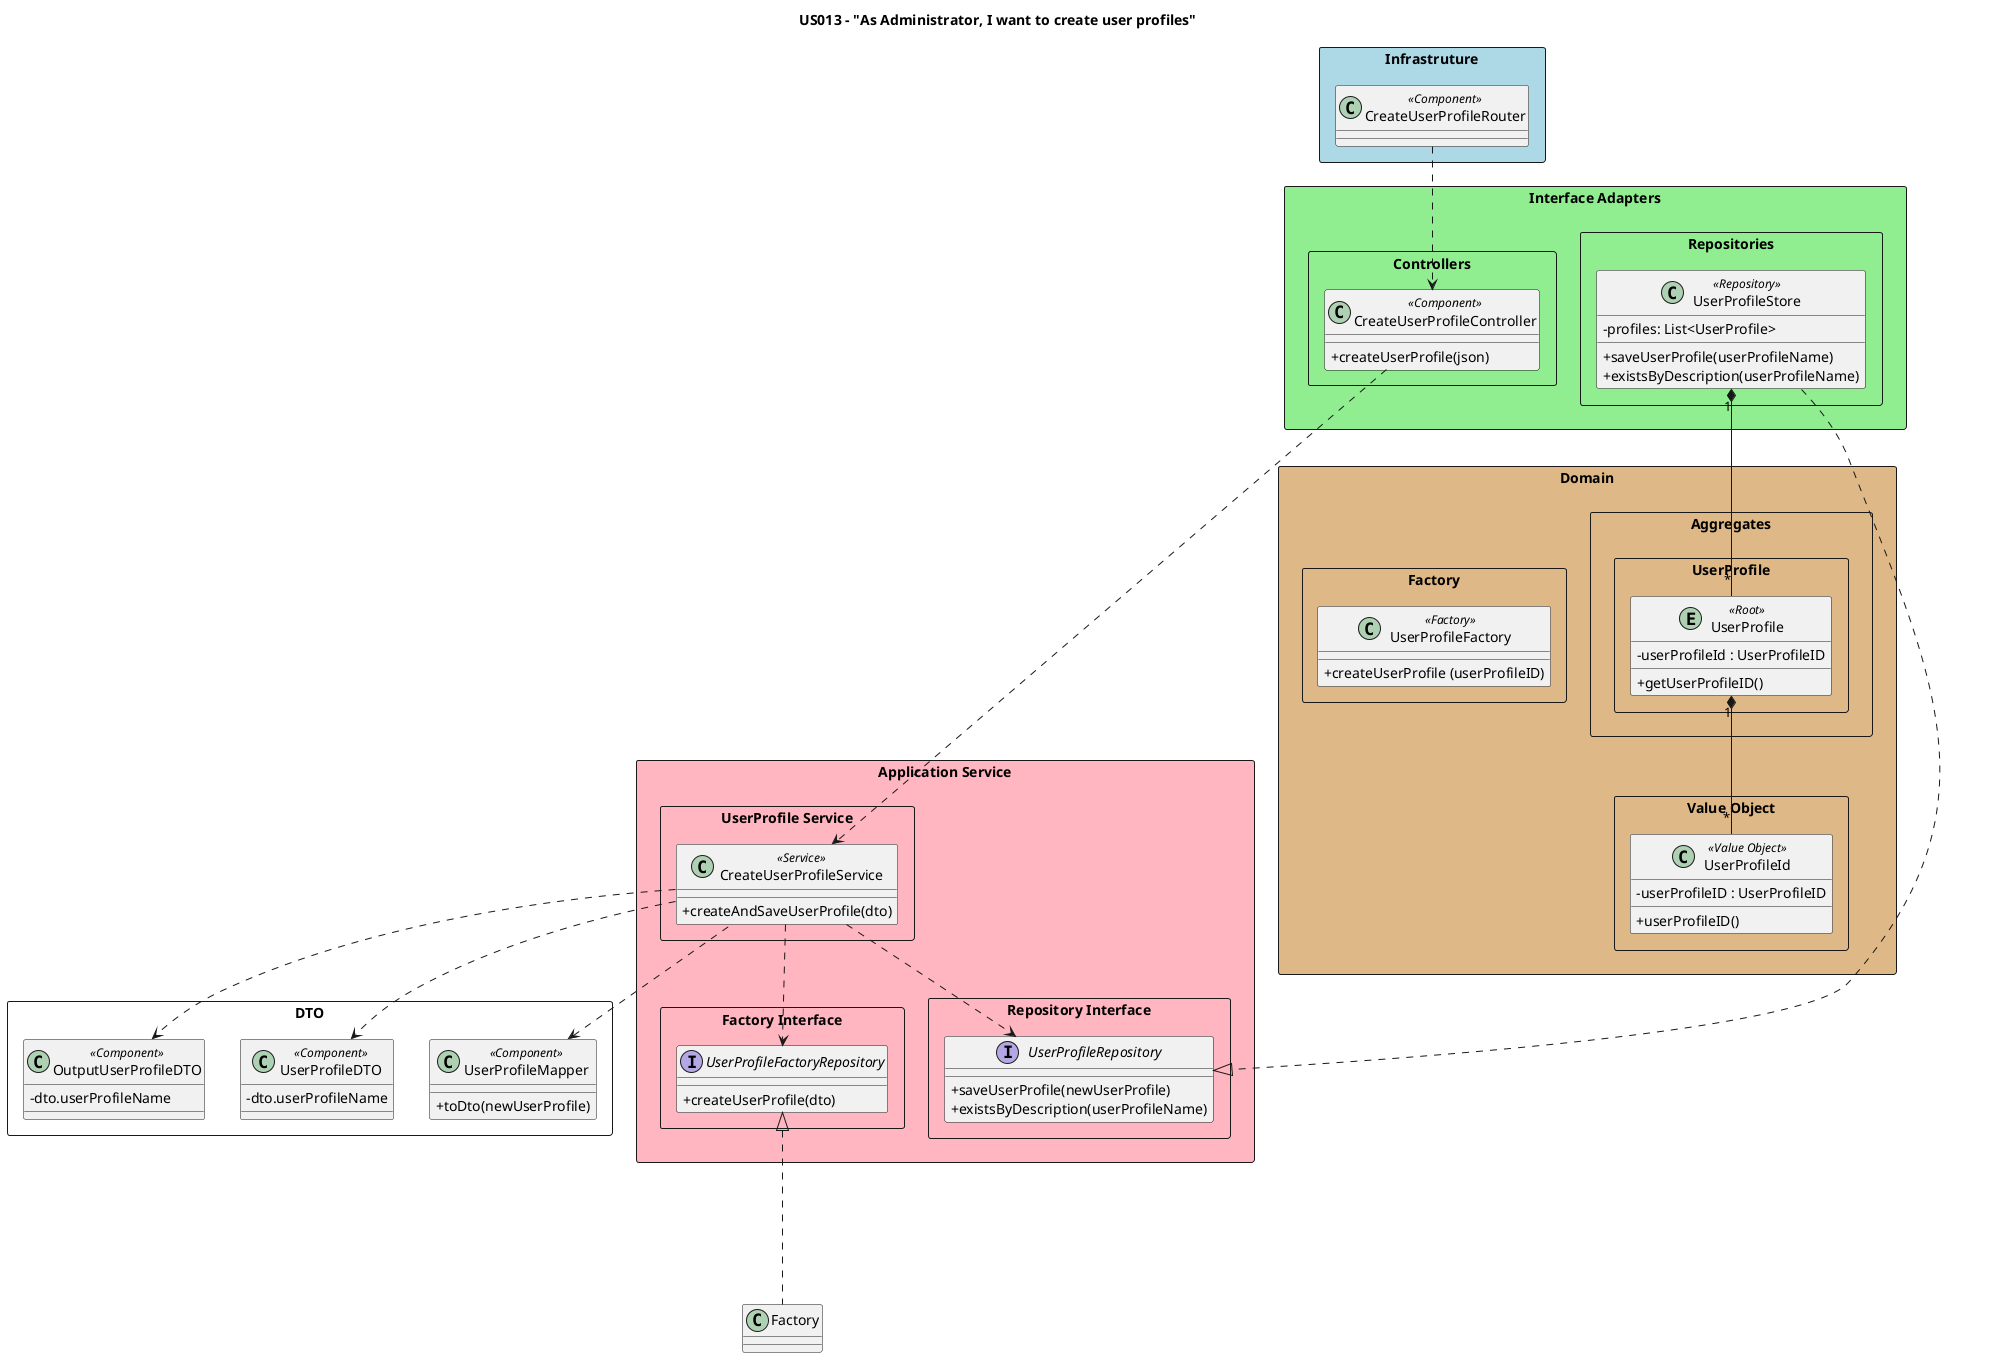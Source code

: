 @startuml
'https://plantuml.com/class-diagram

title US013 - "As Administrator, I want to create user profiles"

skinparam classAttributeIconSize 0

package "Infrastruture" <<rectangle>> #lightblue {
class "CreateUserProfileRouter"  as route << Component >>
}


package "Interface Adapters" <<rectangle>> #lightgreen {

package "Controllers" <<rectangle>>  {
class "CreateUserProfileController" as ctrl <<Component>> {
+createUserProfile(json)
}
}

package "Repositories" <<rectangle>>{
class "UserProfileStore" as Store << Repository >> {
-profiles: List<UserProfile>
+saveUserProfile(userProfileName)
+existsByDescription(userProfileName)
}
}
}


package "Application Service" <<Rectangle>> #lightpink{
package "UserProfile Service" <<rectangle>>{
class "CreateUserProfileService" as srv << Service >> {
+createAndSaveUserProfile(dto)
}
}


package "Factory Interface" <<rectangle>>{
interface "UserProfileFactoryRepository" as ifactory{
+createUserProfile(dto)
}
}

package "Repository Interface" <<rectangle>>{
interface "UserProfileRepository" as repo{
+saveUserProfile(newUserProfile)
+existsByDescription(userProfileName)
}
}

}

package "Domain" <<Rectangle>> #burlywood{
package "Aggregates" <<rectangle>>{

package "UserProfile" <<Rectangle>>{
entity "UserProfile" as profile << Root >> {
- userProfileId : UserProfileID
+ getUserProfileID()
}
}
}

package "Value Object" <<rectangle>>{
class "UserProfileId" as upid << Value Object >> {
-userProfileID : UserProfileID
+userProfileID()
}
}

package "Factory" <<rectangle>>{
class "UserProfileFactory" as Factory << Factory >> {
+createUserProfile (userProfileID)
}
}
}

package "DTO" <<rectangle>>{
class "UserProfileMapper" as map <<Component>> {
+ toDto(newUserProfile)
}

class "UserProfileDTO" as dto <<Component>>{
- dto.userProfileName
}


class "OutputUserProfileDTO" as output <<Component>>{
- dto.userProfileName
}
}


route .d.> ctrl
Store .d.|> repo
srv ..l.> map
srv .d.> ifactory
Store "1"*---"*" profile
srv .d.> repo
Factory ..u..|> ifactory
profile "1"*--"*" upid
ctrl ...d.> srv
srv .d.> dto
srv .d.> output





@enduml